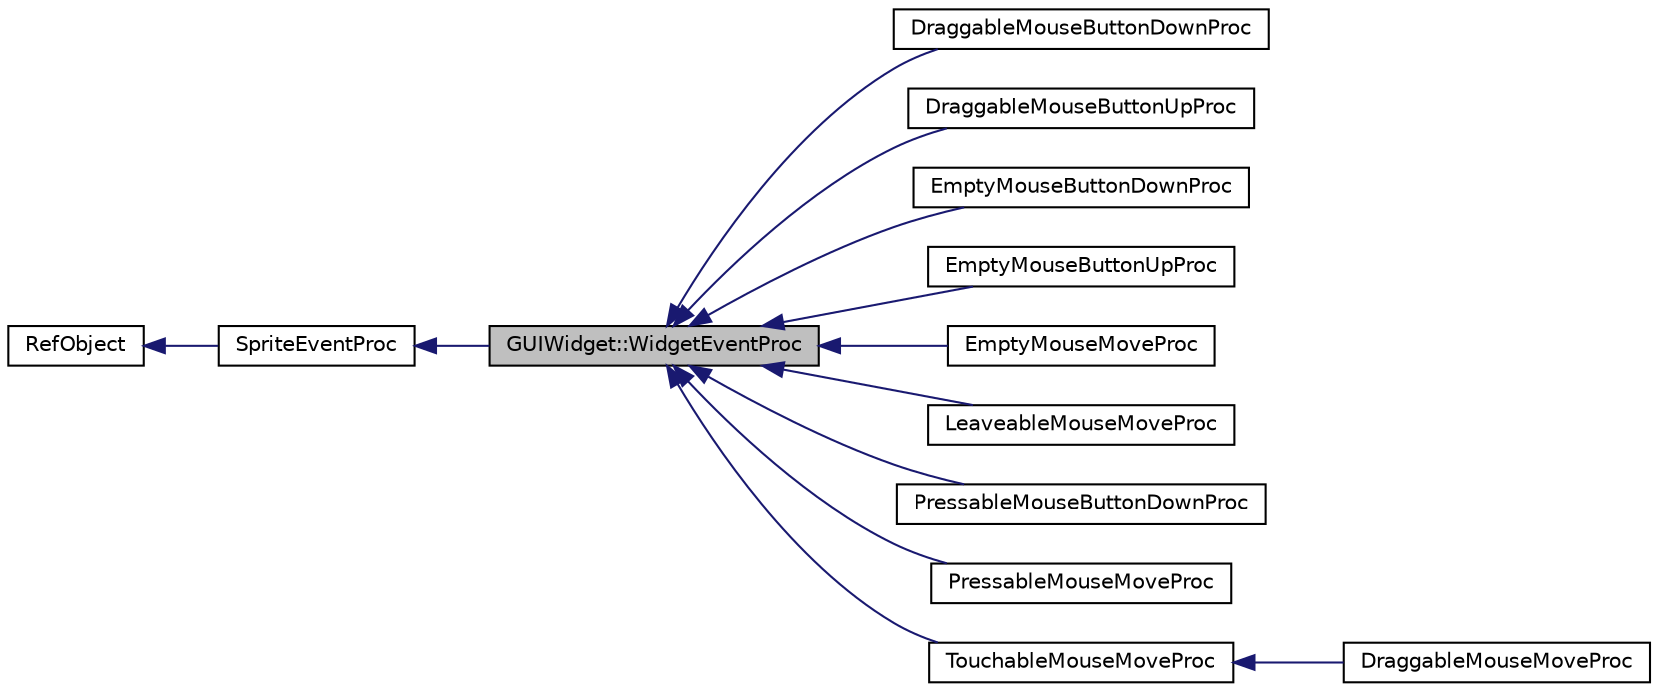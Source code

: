 digraph "GUIWidget::WidgetEventProc"
{
  edge [fontname="Helvetica",fontsize="10",labelfontname="Helvetica",labelfontsize="10"];
  node [fontname="Helvetica",fontsize="10",shape=record];
  rankdir="LR";
  Node1 [label="GUIWidget::WidgetEventProc",height=0.2,width=0.4,color="black", fillcolor="grey75", style="filled", fontcolor="black"];
  Node2 -> Node1 [dir="back",color="midnightblue",fontsize="10",style="solid",fontname="Helvetica"];
  Node2 [label="SpriteEventProc",height=0.2,width=0.4,color="black", fillcolor="white", style="filled",URL="$class_sprite_event_proc.html"];
  Node3 -> Node2 [dir="back",color="midnightblue",fontsize="10",style="solid",fontname="Helvetica"];
  Node3 [label="RefObject",height=0.2,width=0.4,color="black", fillcolor="white", style="filled",URL="$class_ref_object.html"];
  Node1 -> Node4 [dir="back",color="midnightblue",fontsize="10",style="solid",fontname="Helvetica"];
  Node4 [label="DraggableMouseButtonDownProc",height=0.2,width=0.4,color="black", fillcolor="white", style="filled",URL="$class_draggable_mouse_button_down_proc.html"];
  Node1 -> Node5 [dir="back",color="midnightblue",fontsize="10",style="solid",fontname="Helvetica"];
  Node5 [label="DraggableMouseButtonUpProc",height=0.2,width=0.4,color="black", fillcolor="white", style="filled",URL="$class_draggable_mouse_button_up_proc.html"];
  Node1 -> Node6 [dir="back",color="midnightblue",fontsize="10",style="solid",fontname="Helvetica"];
  Node6 [label="EmptyMouseButtonDownProc",height=0.2,width=0.4,color="black", fillcolor="white", style="filled",URL="$class_empty_mouse_button_down_proc.html"];
  Node1 -> Node7 [dir="back",color="midnightblue",fontsize="10",style="solid",fontname="Helvetica"];
  Node7 [label="EmptyMouseButtonUpProc",height=0.2,width=0.4,color="black", fillcolor="white", style="filled",URL="$class_empty_mouse_button_up_proc.html"];
  Node1 -> Node8 [dir="back",color="midnightblue",fontsize="10",style="solid",fontname="Helvetica"];
  Node8 [label="EmptyMouseMoveProc",height=0.2,width=0.4,color="black", fillcolor="white", style="filled",URL="$class_empty_mouse_move_proc.html"];
  Node1 -> Node9 [dir="back",color="midnightblue",fontsize="10",style="solid",fontname="Helvetica"];
  Node9 [label="LeaveableMouseMoveProc",height=0.2,width=0.4,color="black", fillcolor="white", style="filled",URL="$class_leaveable_mouse_move_proc.html"];
  Node1 -> Node10 [dir="back",color="midnightblue",fontsize="10",style="solid",fontname="Helvetica"];
  Node10 [label="PressableMouseButtonDownProc",height=0.2,width=0.4,color="black", fillcolor="white", style="filled",URL="$class_pressable_mouse_button_down_proc.html"];
  Node1 -> Node11 [dir="back",color="midnightblue",fontsize="10",style="solid",fontname="Helvetica"];
  Node11 [label="PressableMouseMoveProc",height=0.2,width=0.4,color="black", fillcolor="white", style="filled",URL="$class_pressable_mouse_move_proc.html"];
  Node1 -> Node12 [dir="back",color="midnightblue",fontsize="10",style="solid",fontname="Helvetica"];
  Node12 [label="TouchableMouseMoveProc",height=0.2,width=0.4,color="black", fillcolor="white", style="filled",URL="$class_touchable_mouse_move_proc.html"];
  Node12 -> Node13 [dir="back",color="midnightblue",fontsize="10",style="solid",fontname="Helvetica"];
  Node13 [label="DraggableMouseMoveProc",height=0.2,width=0.4,color="black", fillcolor="white", style="filled",URL="$class_draggable_mouse_move_proc.html"];
}
